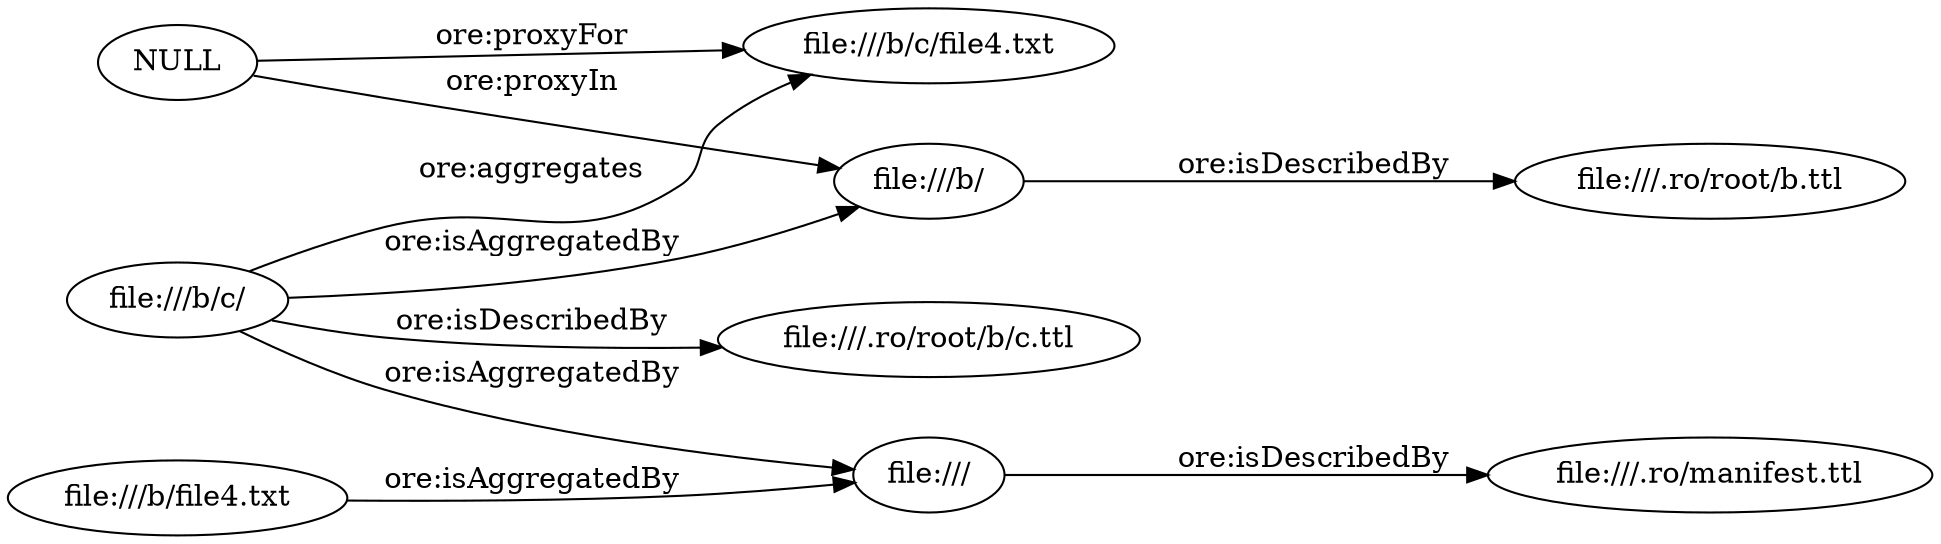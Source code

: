 digraph ar2dtool_diagram { 
rankdir=LR;
size="1501"
	"file:///b/c/" -> "file:///b/c/file4.txt" [ label = "ore:aggregates" ];
	"file:///b/c/" -> "file:///.ro/root/b/c.ttl" [ label = "ore:isDescribedBy" ];
	"file:///b/c/" -> "file:///b/" [ label = "ore:isAggregatedBy" ];
	"file:///b/c/" -> "file:///" [ label = "ore:isAggregatedBy" ];
	"file:///b/" -> "file:///.ro/root/b.ttl" [ label = "ore:isDescribedBy" ];
	"NULL" -> "file:///b/" [ label = "ore:proxyIn" ];
	"NULL" -> "file:///b/c/file4.txt" [ label = "ore:proxyFor" ];
	"file:///" -> "file:///.ro/manifest.ttl" [ label = "ore:isDescribedBy" ];
	"file:///b/file4.txt" -> "file:///" [ label = "ore:isAggregatedBy" ];

}
